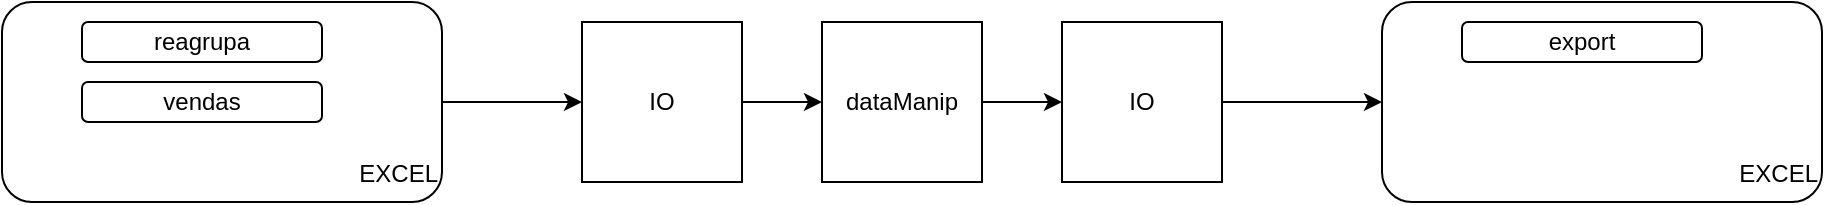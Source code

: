 <mxfile version="18.1.3" type="device"><diagram name="Page-1" id="5f0bae14-7c28-e335-631c-24af17079c00"><mxGraphModel dx="1065" dy="524" grid="1" gridSize="10" guides="1" tooltips="1" connect="1" arrows="1" fold="1" page="1" pageScale="1" pageWidth="1100" pageHeight="850" background="none" math="0" shadow="0"><root><mxCell id="0"/><mxCell id="1" parent="0"/><mxCell id="7AhgL0trp4_Bxs0rYI-F-20" style="edgeStyle=orthogonalEdgeStyle;rounded=0;orthogonalLoop=1;jettySize=auto;html=1;exitX=1;exitY=0.5;exitDx=0;exitDy=0;entryX=0;entryY=0.5;entryDx=0;entryDy=0;" edge="1" parent="1" source="7AhgL0trp4_Bxs0rYI-F-1" target="7AhgL0trp4_Bxs0rYI-F-2"><mxGeometry relative="1" as="geometry"/></mxCell><mxCell id="7AhgL0trp4_Bxs0rYI-F-1" value="IO" style="whiteSpace=wrap;html=1;aspect=fixed;" vertex="1" parent="1"><mxGeometry x="320" y="120" width="80" height="80" as="geometry"/></mxCell><mxCell id="7AhgL0trp4_Bxs0rYI-F-21" style="edgeStyle=orthogonalEdgeStyle;rounded=0;orthogonalLoop=1;jettySize=auto;html=1;exitX=1;exitY=0.5;exitDx=0;exitDy=0;" edge="1" parent="1" source="7AhgL0trp4_Bxs0rYI-F-2" target="7AhgL0trp4_Bxs0rYI-F-18"><mxGeometry relative="1" as="geometry"/></mxCell><mxCell id="7AhgL0trp4_Bxs0rYI-F-2" value="dataManip" style="whiteSpace=wrap;html=1;aspect=fixed;" vertex="1" parent="1"><mxGeometry x="440" y="120" width="80" height="80" as="geometry"/></mxCell><mxCell id="7AhgL0trp4_Bxs0rYI-F-19" style="edgeStyle=orthogonalEdgeStyle;rounded=0;orthogonalLoop=1;jettySize=auto;html=1;exitX=1;exitY=0.5;exitDx=0;exitDy=0;entryX=0;entryY=0.5;entryDx=0;entryDy=0;" edge="1" parent="1" source="7AhgL0trp4_Bxs0rYI-F-6" target="7AhgL0trp4_Bxs0rYI-F-1"><mxGeometry relative="1" as="geometry"/></mxCell><mxCell id="7AhgL0trp4_Bxs0rYI-F-6" value="&lt;div style=&quot;&quot;&gt;&lt;span style=&quot;background-color: initial;&quot;&gt;&lt;br&gt;&lt;/span&gt;&lt;/div&gt;&lt;div style=&quot;&quot;&gt;&lt;span style=&quot;background-color: initial;&quot;&gt;&lt;br&gt;&lt;/span&gt;&lt;/div&gt;&lt;div style=&quot;&quot;&gt;&lt;span style=&quot;background-color: initial;&quot;&gt;&lt;br&gt;&lt;/span&gt;&lt;/div&gt;&lt;div style=&quot;&quot;&gt;&lt;span style=&quot;background-color: initial;&quot;&gt;&lt;br&gt;&lt;/span&gt;&lt;/div&gt;&lt;div style=&quot;&quot;&gt;&lt;span style=&quot;background-color: initial;&quot;&gt;&lt;br&gt;&lt;/span&gt;&lt;/div&gt;&lt;div style=&quot;&quot;&gt;&lt;span style=&quot;background-color: initial;&quot;&gt;EXCEL&lt;/span&gt;&lt;br&gt;&lt;/div&gt;" style="rounded=1;whiteSpace=wrap;html=1;align=right;" vertex="1" parent="1"><mxGeometry x="30" y="110" width="220" height="100" as="geometry"/></mxCell><mxCell id="7AhgL0trp4_Bxs0rYI-F-7" value="reagrupa" style="rounded=1;whiteSpace=wrap;html=1;" vertex="1" parent="1"><mxGeometry x="70" y="120" width="120" height="20" as="geometry"/></mxCell><mxCell id="7AhgL0trp4_Bxs0rYI-F-8" value="vendas" style="rounded=1;whiteSpace=wrap;html=1;" vertex="1" parent="1"><mxGeometry x="70" y="150" width="120" height="20" as="geometry"/></mxCell><mxCell id="7AhgL0trp4_Bxs0rYI-F-13" value="&lt;div style=&quot;&quot;&gt;&lt;span style=&quot;background-color: initial;&quot;&gt;&lt;br&gt;&lt;/span&gt;&lt;/div&gt;&lt;div style=&quot;&quot;&gt;&lt;span style=&quot;background-color: initial;&quot;&gt;&lt;br&gt;&lt;/span&gt;&lt;/div&gt;&lt;div style=&quot;&quot;&gt;&lt;span style=&quot;background-color: initial;&quot;&gt;&lt;br&gt;&lt;/span&gt;&lt;/div&gt;&lt;div style=&quot;&quot;&gt;&lt;span style=&quot;background-color: initial;&quot;&gt;&lt;br&gt;&lt;/span&gt;&lt;/div&gt;&lt;div style=&quot;&quot;&gt;&lt;span style=&quot;background-color: initial;&quot;&gt;&lt;br&gt;&lt;/span&gt;&lt;/div&gt;&lt;div style=&quot;&quot;&gt;&lt;span style=&quot;background-color: initial;&quot;&gt;EXCEL&lt;/span&gt;&lt;br&gt;&lt;/div&gt;" style="rounded=1;whiteSpace=wrap;html=1;align=right;" vertex="1" parent="1"><mxGeometry x="720" y="110" width="220" height="100" as="geometry"/></mxCell><mxCell id="7AhgL0trp4_Bxs0rYI-F-14" value="export" style="rounded=1;whiteSpace=wrap;html=1;" vertex="1" parent="1"><mxGeometry x="760" y="120" width="120" height="20" as="geometry"/></mxCell><mxCell id="7AhgL0trp4_Bxs0rYI-F-22" style="edgeStyle=orthogonalEdgeStyle;rounded=0;orthogonalLoop=1;jettySize=auto;html=1;exitX=1;exitY=0.5;exitDx=0;exitDy=0;entryX=0;entryY=0.5;entryDx=0;entryDy=0;" edge="1" parent="1" source="7AhgL0trp4_Bxs0rYI-F-18" target="7AhgL0trp4_Bxs0rYI-F-13"><mxGeometry relative="1" as="geometry"/></mxCell><mxCell id="7AhgL0trp4_Bxs0rYI-F-18" value="IO" style="whiteSpace=wrap;html=1;aspect=fixed;" vertex="1" parent="1"><mxGeometry x="560" y="120" width="80" height="80" as="geometry"/></mxCell></root></mxGraphModel></diagram></mxfile>